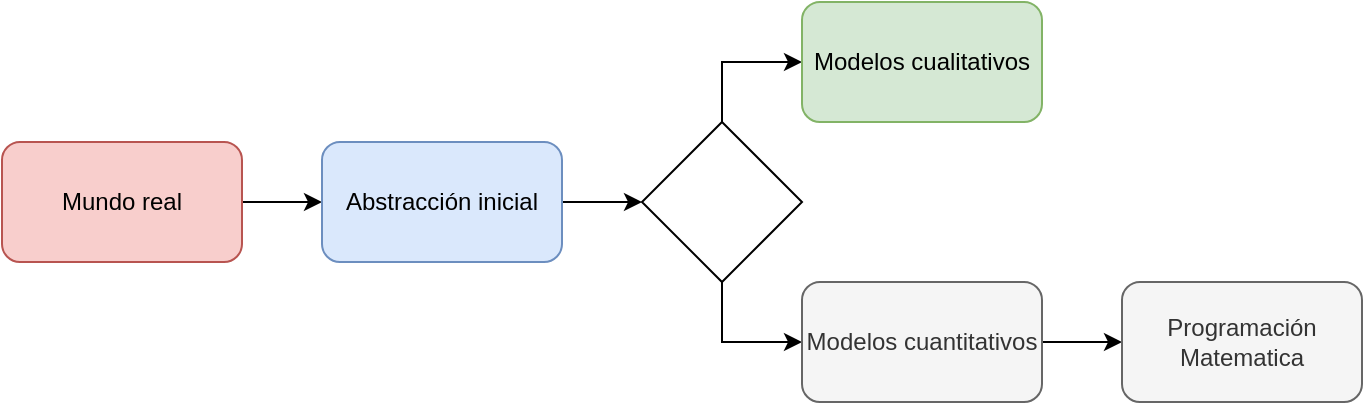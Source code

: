 <mxfile version="20.4.0" type="google"><diagram id="1sak61ZtWNhaKGRPjw0R" name="Page-1"><mxGraphModel grid="0" page="0" gridSize="10" guides="1" tooltips="1" connect="1" arrows="1" fold="1" pageScale="1" pageWidth="850" pageHeight="1100" math="0" shadow="0"><root><mxCell id="0"/><mxCell id="1" parent="0"/><mxCell id="Illu8AbuGSzXzlu0GMEE-3" value="" style="edgeStyle=orthogonalEdgeStyle;rounded=0;orthogonalLoop=1;jettySize=auto;html=1;" edge="1" parent="1" source="Illu8AbuGSzXzlu0GMEE-1" target="Illu8AbuGSzXzlu0GMEE-2"><mxGeometry relative="1" as="geometry"/></mxCell><mxCell id="Illu8AbuGSzXzlu0GMEE-1" value="Mundo real" style="rounded=1;whiteSpace=wrap;html=1;fillColor=#f8cecc;strokeColor=#b85450;" vertex="1" parent="1"><mxGeometry x="80" y="210" width="120" height="60" as="geometry"/></mxCell><mxCell id="Illu8AbuGSzXzlu0GMEE-7" value="" style="edgeStyle=orthogonalEdgeStyle;rounded=0;orthogonalLoop=1;jettySize=auto;html=1;" edge="1" parent="1" source="Illu8AbuGSzXzlu0GMEE-2" target="Illu8AbuGSzXzlu0GMEE-6"><mxGeometry relative="1" as="geometry"/></mxCell><mxCell id="Illu8AbuGSzXzlu0GMEE-2" value="Abstracción inicial" style="rounded=1;whiteSpace=wrap;html=1;fillColor=#dae8fc;strokeColor=#6c8ebf;" vertex="1" parent="1"><mxGeometry x="240" y="210" width="120" height="60" as="geometry"/></mxCell><mxCell id="Illu8AbuGSzXzlu0GMEE-9" value="" style="edgeStyle=orthogonalEdgeStyle;rounded=0;orthogonalLoop=1;jettySize=auto;html=1;exitX=0.5;exitY=0;exitDx=0;exitDy=0;entryX=0;entryY=0.5;entryDx=0;entryDy=0;" edge="1" parent="1" source="Illu8AbuGSzXzlu0GMEE-6" target="Illu8AbuGSzXzlu0GMEE-13"><mxGeometry relative="1" as="geometry"><mxPoint x="520" y="130" as="targetPoint"/></mxGeometry></mxCell><mxCell id="Illu8AbuGSzXzlu0GMEE-11" value="" style="edgeStyle=orthogonalEdgeStyle;rounded=0;orthogonalLoop=1;jettySize=auto;html=1;exitX=0.5;exitY=1;exitDx=0;exitDy=0;entryX=0;entryY=0.5;entryDx=0;entryDy=0;" edge="1" parent="1" source="Illu8AbuGSzXzlu0GMEE-6" target="Illu8AbuGSzXzlu0GMEE-14"><mxGeometry relative="1" as="geometry"><mxPoint x="520" y="400" as="targetPoint"/><Array as="points"><mxPoint x="440" y="310"/></Array></mxGeometry></mxCell><mxCell id="Illu8AbuGSzXzlu0GMEE-6" value="" style="rhombus;whiteSpace=wrap;html=1;" vertex="1" parent="1"><mxGeometry x="400" y="200" width="80" height="80" as="geometry"/></mxCell><mxCell id="Illu8AbuGSzXzlu0GMEE-13" value="Modelos cualitativos" style="rounded=1;whiteSpace=wrap;html=1;fillColor=#d5e8d4;strokeColor=#82b366;" vertex="1" parent="1"><mxGeometry x="480" y="140" width="120" height="60" as="geometry"/></mxCell><mxCell id="Illu8AbuGSzXzlu0GMEE-16" value="" style="edgeStyle=orthogonalEdgeStyle;rounded=0;orthogonalLoop=1;jettySize=auto;html=1;" edge="1" parent="1" source="Illu8AbuGSzXzlu0GMEE-14" target="Illu8AbuGSzXzlu0GMEE-15"><mxGeometry relative="1" as="geometry"/></mxCell><mxCell id="Illu8AbuGSzXzlu0GMEE-14" value="Modelos cuantitativos" style="rounded=1;whiteSpace=wrap;html=1;fillColor=#f5f5f5;fontColor=#333333;strokeColor=#666666;" vertex="1" parent="1"><mxGeometry x="480" y="280" width="120" height="60" as="geometry"/></mxCell><mxCell id="Illu8AbuGSzXzlu0GMEE-15" value="Programación Matematica" style="rounded=1;whiteSpace=wrap;html=1;fillColor=#f5f5f5;fontColor=#333333;strokeColor=#666666;" vertex="1" parent="1"><mxGeometry x="640" y="280" width="120" height="60" as="geometry"/></mxCell></root></mxGraphModel></diagram></mxfile>